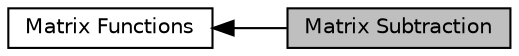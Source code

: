 digraph "Matrix Subtraction"
{
  edge [fontname="Helvetica",fontsize="10",labelfontname="Helvetica",labelfontsize="10"];
  node [fontname="Helvetica",fontsize="10",shape=box];
  rankdir=LR;
  Node1 [label="Matrix Subtraction",height=0.2,width=0.4,color="black", fillcolor="grey75", style="filled", fontcolor="black",tooltip=" "];
  Node2 [label="Matrix Functions",height=0.2,width=0.4,color="black", fillcolor="white", style="filled",URL="$group__group_matrix.html",tooltip=" "];
  Node2->Node1 [shape=plaintext, dir="back", style="solid"];
}
